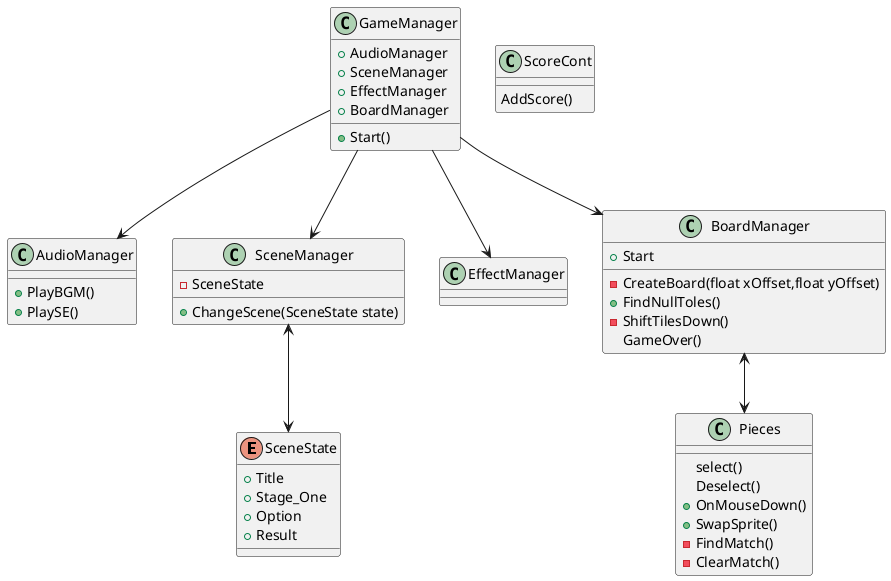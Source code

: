 @startuml

enum SceneState{
    +Title
    +Stage_One
    +Option
    +Result
}

class GameManager{
    +AudioManager
    +SceneManager
    +EffectManager
    +BoardManager

    +Start()
}

class AudioManager{
    +PlayBGM()
    +PlaySE()
}

class SceneManager{
    -SceneState

    +ChangeScene(SceneState state)
}

class EffectManager{

}

class BoardManager{
    +Start
    -CreateBoard(float xOffset,float yOffset)
    +FindNullToles()
    -ShiftTilesDown()
    GameOver()

}

class Pieces{
    select()
    Deselect()
    +OnMouseDown()
    +SwapSprite()
    -FindMatch()
    -ClearMatch()
}

class ScoreCont{
    AddScore()
}

GameManager --> AudioManager
GameManager --> SceneManager
GameManager --> EffectManager
GameManager --> BoardManager

BoardManager<-->Pieces

SceneManager <--> SceneState

@enduml